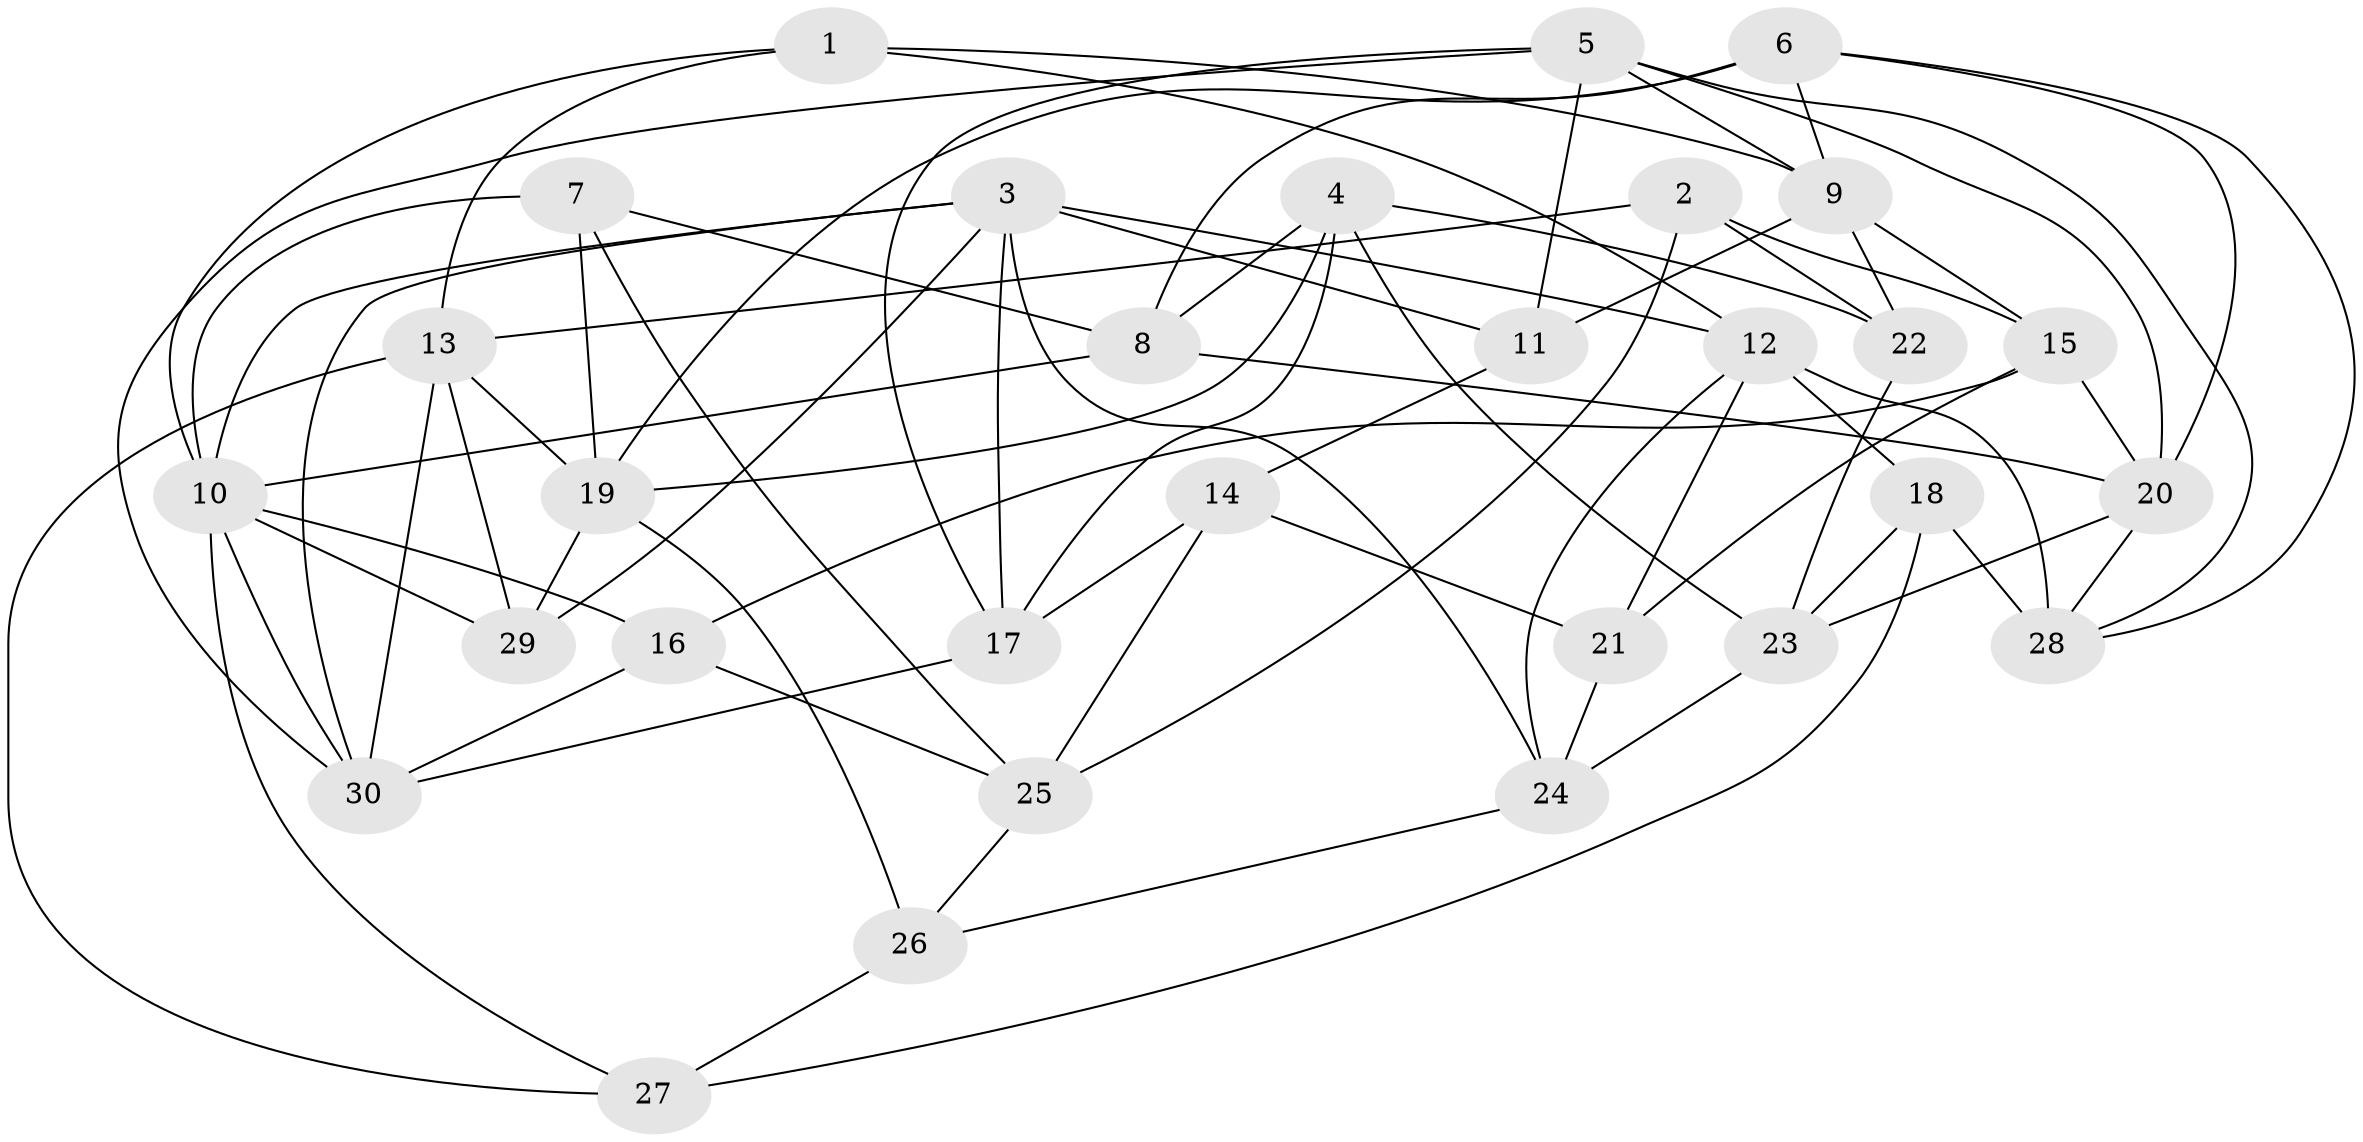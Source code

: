// original degree distribution, {4: 1.0}
// Generated by graph-tools (version 1.1) at 2025/03/03/09/25 03:03:01]
// undirected, 30 vertices, 75 edges
graph export_dot {
graph [start="1"]
  node [color=gray90,style=filled];
  1;
  2;
  3;
  4;
  5;
  6;
  7;
  8;
  9;
  10;
  11;
  12;
  13;
  14;
  15;
  16;
  17;
  18;
  19;
  20;
  21;
  22;
  23;
  24;
  25;
  26;
  27;
  28;
  29;
  30;
  1 -- 9 [weight=1.0];
  1 -- 10 [weight=1.0];
  1 -- 12 [weight=1.0];
  1 -- 13 [weight=1.0];
  2 -- 13 [weight=2.0];
  2 -- 15 [weight=2.0];
  2 -- 22 [weight=1.0];
  2 -- 25 [weight=1.0];
  3 -- 10 [weight=1.0];
  3 -- 11 [weight=2.0];
  3 -- 12 [weight=1.0];
  3 -- 17 [weight=1.0];
  3 -- 24 [weight=1.0];
  3 -- 29 [weight=1.0];
  3 -- 30 [weight=1.0];
  4 -- 8 [weight=1.0];
  4 -- 17 [weight=2.0];
  4 -- 19 [weight=1.0];
  4 -- 22 [weight=1.0];
  4 -- 23 [weight=1.0];
  5 -- 9 [weight=1.0];
  5 -- 11 [weight=1.0];
  5 -- 17 [weight=1.0];
  5 -- 20 [weight=1.0];
  5 -- 28 [weight=1.0];
  5 -- 30 [weight=1.0];
  6 -- 8 [weight=2.0];
  6 -- 9 [weight=1.0];
  6 -- 19 [weight=1.0];
  6 -- 20 [weight=1.0];
  6 -- 28 [weight=1.0];
  7 -- 8 [weight=1.0];
  7 -- 10 [weight=1.0];
  7 -- 19 [weight=1.0];
  7 -- 25 [weight=1.0];
  8 -- 10 [weight=1.0];
  8 -- 20 [weight=1.0];
  9 -- 11 [weight=1.0];
  9 -- 15 [weight=1.0];
  9 -- 22 [weight=1.0];
  10 -- 16 [weight=3.0];
  10 -- 27 [weight=1.0];
  10 -- 29 [weight=1.0];
  10 -- 30 [weight=1.0];
  11 -- 14 [weight=2.0];
  12 -- 18 [weight=1.0];
  12 -- 21 [weight=1.0];
  12 -- 24 [weight=1.0];
  12 -- 28 [weight=1.0];
  13 -- 19 [weight=1.0];
  13 -- 27 [weight=2.0];
  13 -- 29 [weight=1.0];
  13 -- 30 [weight=1.0];
  14 -- 17 [weight=1.0];
  14 -- 21 [weight=1.0];
  14 -- 25 [weight=2.0];
  15 -- 16 [weight=1.0];
  15 -- 20 [weight=1.0];
  15 -- 21 [weight=1.0];
  16 -- 25 [weight=1.0];
  16 -- 30 [weight=1.0];
  17 -- 30 [weight=1.0];
  18 -- 23 [weight=1.0];
  18 -- 27 [weight=2.0];
  18 -- 28 [weight=2.0];
  19 -- 26 [weight=1.0];
  19 -- 29 [weight=1.0];
  20 -- 23 [weight=1.0];
  20 -- 28 [weight=1.0];
  21 -- 24 [weight=1.0];
  22 -- 23 [weight=1.0];
  23 -- 24 [weight=2.0];
  24 -- 26 [weight=1.0];
  25 -- 26 [weight=1.0];
  26 -- 27 [weight=1.0];
}
